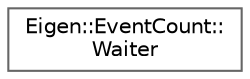 digraph "类继承关系图"
{
 // LATEX_PDF_SIZE
  bgcolor="transparent";
  edge [fontname=Helvetica,fontsize=10,labelfontname=Helvetica,labelfontsize=10];
  node [fontname=Helvetica,fontsize=10,shape=box,height=0.2,width=0.4];
  rankdir="LR";
  Node0 [id="Node000000",label="Eigen::EventCount::\lWaiter",height=0.2,width=0.4,color="grey40", fillcolor="white", style="filled",URL="$class_eigen_1_1_event_count_1_1_waiter.html",tooltip=" "];
}
